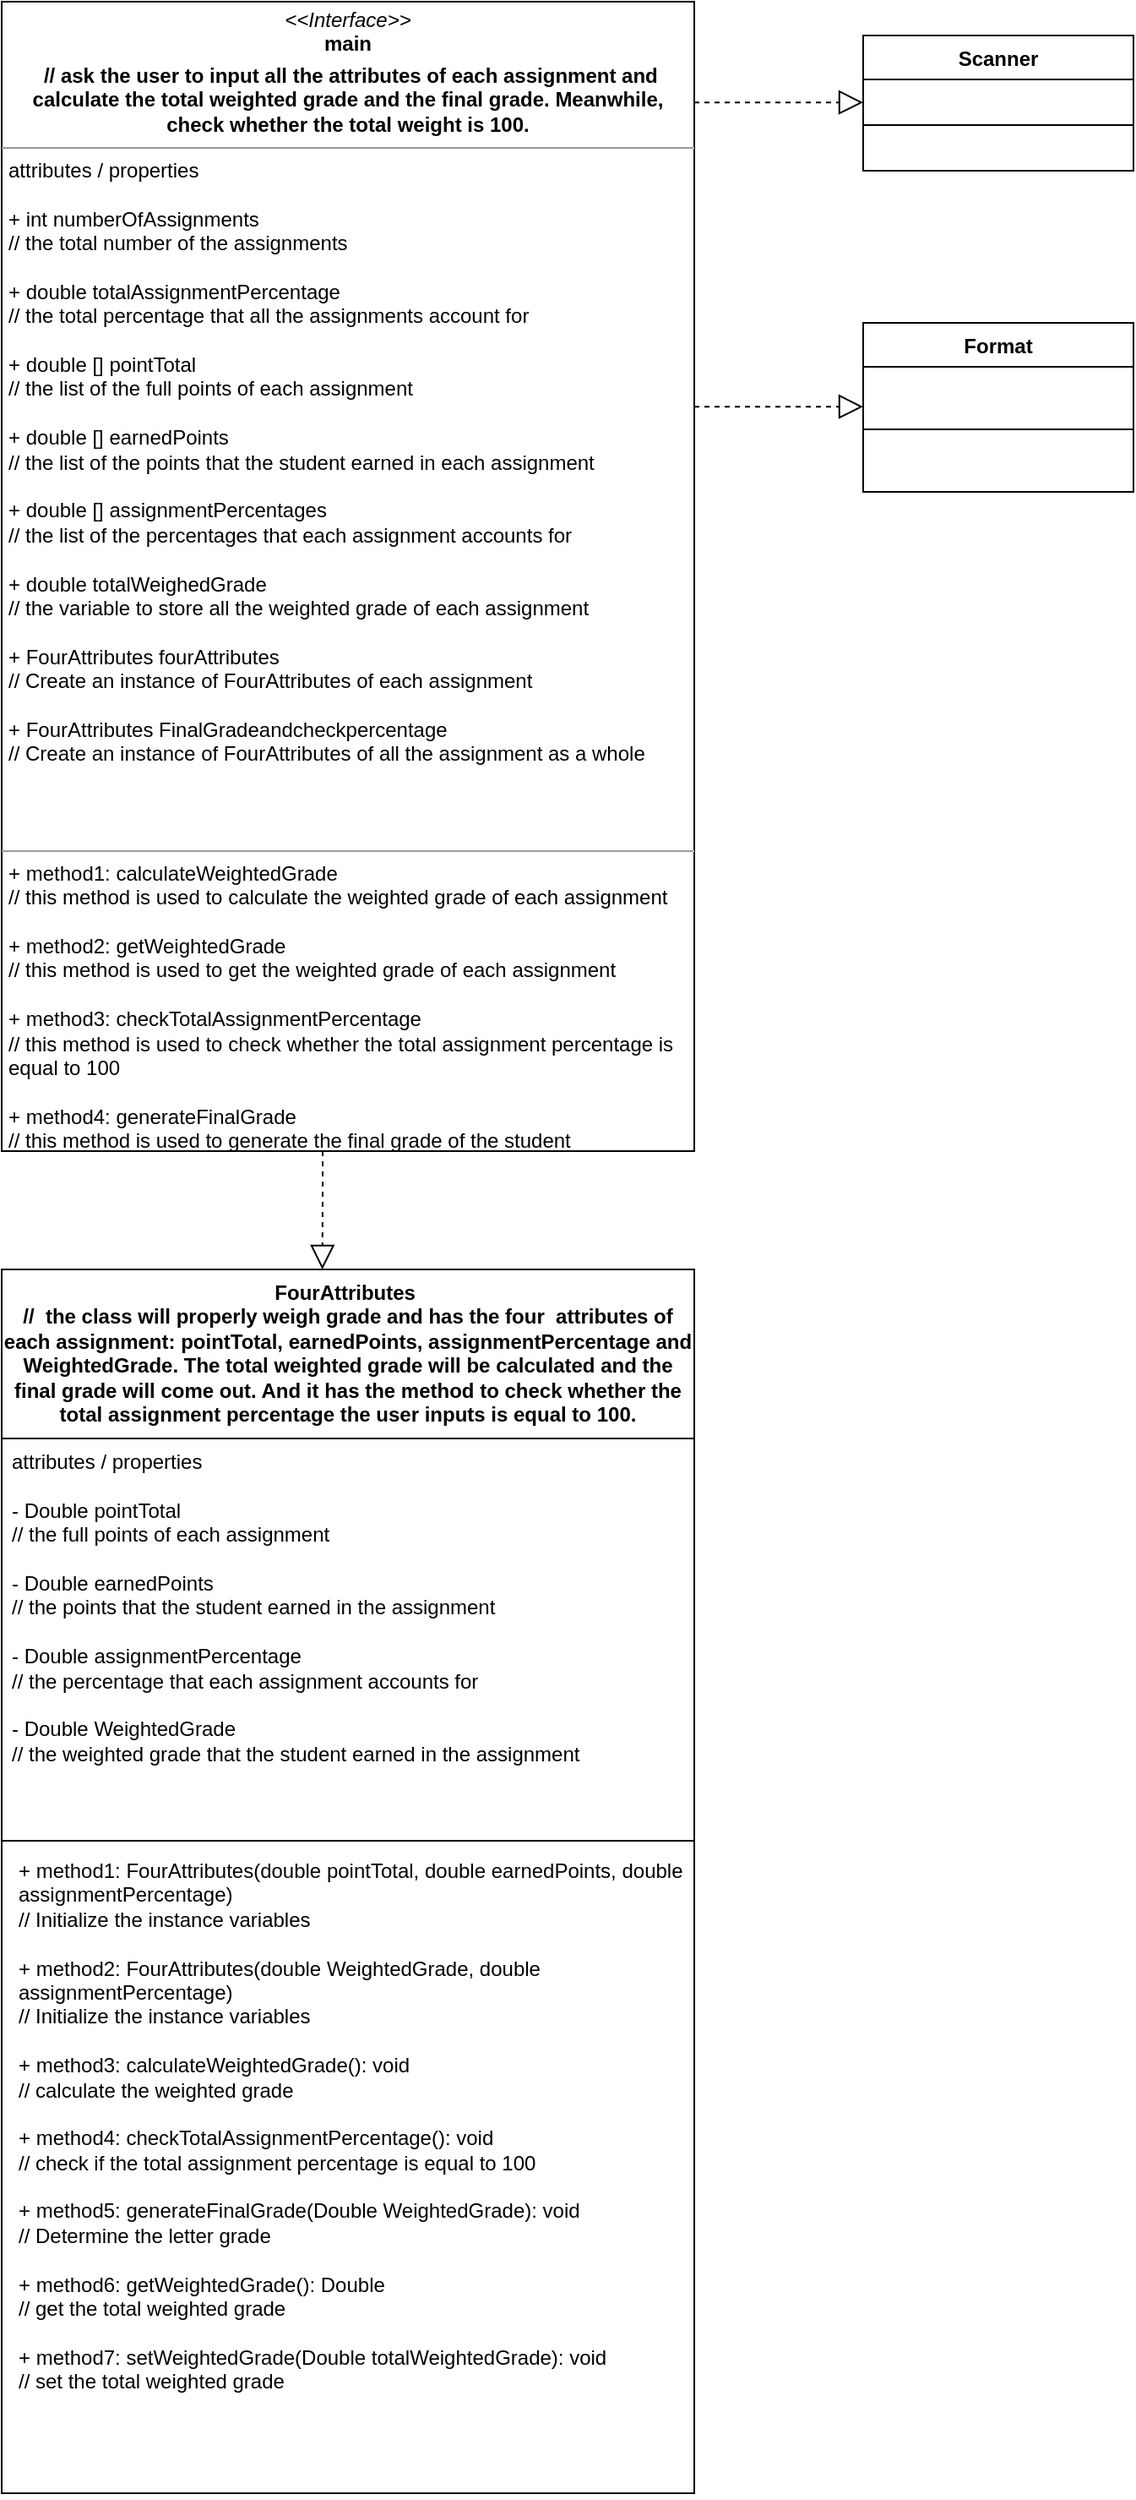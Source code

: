 <mxfile version="23.1.5" type="github">
  <diagram name="第 1 页" id="Too3lcg1m8DX6pFnh_Cw">
    <mxGraphModel dx="1194" dy="562" grid="1" gridSize="10" guides="1" tooltips="1" connect="1" arrows="1" fold="1" page="1" pageScale="1" pageWidth="827" pageHeight="1169" math="0" shadow="0">
      <root>
        <mxCell id="0" />
        <mxCell id="1" parent="0" />
        <mxCell id="oFetxZ3z4W1hCCLSyc-6-20" value="&lt;b style=&quot;border-color: var(--border-color);&quot;&gt;FourAttributes&amp;nbsp;&lt;br&gt;// &amp;nbsp;the class will properly weigh grade and has the four &amp;nbsp;attributes of each assignment: pointTotal, earnedPoints, assignmentPercentage and WeightedGrade.&amp;nbsp;&lt;/b&gt;The total weighted grade will be calculated and the final grade will come out. And it has the method to check whether the total assignment percentage the user inputs is equal to 100." style="swimlane;fontStyle=1;align=center;verticalAlign=top;childLayout=stackLayout;horizontal=1;startSize=100;horizontalStack=0;resizeParent=1;resizeParentMax=0;resizeLast=0;collapsible=1;marginBottom=0;whiteSpace=wrap;html=1;" vertex="1" parent="1">
          <mxGeometry x="90" y="780" width="410" height="724" as="geometry" />
        </mxCell>
        <mxCell id="oFetxZ3z4W1hCCLSyc-6-21" value="&lt;div style=&quot;border-color: var(--border-color);&quot;&gt;attributes / properties&lt;/div&gt;&lt;div style=&quot;border-color: var(--border-color);&quot;&gt;&lt;br style=&quot;border-color: var(--border-color);&quot;&gt;&lt;/div&gt;&lt;div style=&quot;border-color: var(--border-color);&quot;&gt;- Double pointTotal&lt;/div&gt;&lt;div style=&quot;border-color: var(--border-color);&quot;&gt;// the full points of each assignment&lt;/div&gt;&lt;div style=&quot;border-color: var(--border-color);&quot;&gt;&lt;br&gt;&lt;/div&gt;&lt;div style=&quot;border-color: var(--border-color);&quot;&gt;- Double earnedPoints&lt;/div&gt;&lt;div style=&quot;border-color: var(--border-color);&quot;&gt;// the points that the student earned in the assignment&lt;/div&gt;&lt;div style=&quot;border-color: var(--border-color);&quot;&gt;&lt;br&gt;&lt;/div&gt;&lt;div style=&quot;border-color: var(--border-color);&quot;&gt;- Double assignmentPercentage&lt;/div&gt;&lt;div style=&quot;border-color: var(--border-color);&quot;&gt;// the percentage that each assignment accounts for&lt;/div&gt;&lt;div style=&quot;border-color: var(--border-color);&quot;&gt;&lt;br&gt;&lt;/div&gt;&lt;div style=&quot;border-color: var(--border-color);&quot;&gt;- Double WeightedGrade&lt;/div&gt;&lt;div style=&quot;border-color: var(--border-color);&quot;&gt;// the weighted grade that the student earned in the assignment&amp;nbsp;&lt;/div&gt;" style="text;strokeColor=none;fillColor=none;align=left;verticalAlign=top;spacingLeft=4;spacingRight=4;overflow=hidden;rotatable=0;points=[[0,0.5],[1,0.5]];portConstraint=eastwest;whiteSpace=wrap;html=1;" vertex="1" parent="oFetxZ3z4W1hCCLSyc-6-20">
          <mxGeometry y="100" width="410" height="234" as="geometry" />
        </mxCell>
        <mxCell id="oFetxZ3z4W1hCCLSyc-6-22" value="" style="line;strokeWidth=1;fillColor=none;align=left;verticalAlign=middle;spacingTop=-1;spacingLeft=3;spacingRight=3;rotatable=0;labelPosition=right;points=[];portConstraint=eastwest;strokeColor=inherit;" vertex="1" parent="oFetxZ3z4W1hCCLSyc-6-20">
          <mxGeometry y="334" width="410" height="8" as="geometry" />
        </mxCell>
        <mxCell id="oFetxZ3z4W1hCCLSyc-6-23" value="&lt;p style=&quot;border-color: var(--border-color); margin: 0px 0px 0px 4px;&quot;&gt;+ method1: FourAttributes(double pointTotal, double earnedPoints, double assignmentPercentage)&lt;/p&gt;&lt;p style=&quot;border-color: var(--border-color); margin: 0px 0px 0px 4px;&quot;&gt;//&amp;nbsp;Initialize the instance variables&lt;/p&gt;&lt;p style=&quot;border-color: var(--border-color); margin: 0px 0px 0px 4px;&quot;&gt;&lt;br&gt;&lt;/p&gt;&lt;p style=&quot;border-color: var(--border-color); margin: 0px 0px 0px 4px;&quot;&gt;+ method2: FourAttributes(double WeightedGrade, double assignmentPercentage)&lt;/p&gt;&lt;p style=&quot;border-color: var(--border-color); margin: 0px 0px 0px 4px;&quot;&gt;// Initialize the instance variables&lt;/p&gt;&lt;p style=&quot;border-color: var(--border-color); margin: 0px 0px 0px 4px;&quot;&gt;&lt;br&gt;&lt;/p&gt;&lt;p style=&quot;border-color: var(--border-color); margin: 0px 0px 0px 4px;&quot;&gt;+ method3:&amp;nbsp;calculateWeightedGrade(): void&lt;/p&gt;&lt;p style=&quot;border-color: var(--border-color); margin: 0px 0px 0px 4px;&quot;&gt;// calculate the weighted grade&lt;/p&gt;&lt;p style=&quot;border-color: var(--border-color); margin: 0px 0px 0px 4px;&quot;&gt;&lt;br&gt;&lt;/p&gt;&lt;p style=&quot;border-color: var(--border-color); margin: 0px 0px 0px 4px;&quot;&gt;+ method4:&amp;nbsp;checkTotalAssignmentPercentage(): void&lt;br&gt;&lt;/p&gt;&lt;p style=&quot;border-color: var(--border-color); margin: 0px 0px 0px 4px;&quot;&gt;// check if the total assignment percentage is equal to 100&lt;/p&gt;&lt;p style=&quot;border-color: var(--border-color); margin: 0px 0px 0px 4px;&quot;&gt;&lt;br&gt;&lt;/p&gt;&lt;p style=&quot;border-color: var(--border-color); margin: 0px 0px 0px 4px;&quot;&gt;+ method5:&amp;nbsp;generateFinalGrade(Double WeightedGrade): void&lt;/p&gt;&lt;p style=&quot;border-color: var(--border-color); margin: 0px 0px 0px 4px;&quot;&gt;//&amp;nbsp;Determine the letter grade&lt;/p&gt;&lt;p style=&quot;border-color: var(--border-color); margin: 0px 0px 0px 4px;&quot;&gt;&lt;br&gt;&lt;/p&gt;&lt;p style=&quot;border-color: var(--border-color); margin: 0px 0px 0px 4px;&quot;&gt;+ method6:&amp;nbsp;getWeightedGrade(): Double&lt;/p&gt;&lt;p style=&quot;border-color: var(--border-color); margin: 0px 0px 0px 4px;&quot;&gt;// get the total weighted grade&lt;/p&gt;&lt;p style=&quot;border-color: var(--border-color); margin: 0px 0px 0px 4px;&quot;&gt;&lt;br&gt;&lt;/p&gt;&lt;p style=&quot;border-color: var(--border-color); margin: 0px 0px 0px 4px;&quot;&gt;+ method7:&amp;nbsp;setWeightedGrade(Double totalWeightedGrade): void&lt;/p&gt;&lt;p style=&quot;border-color: var(--border-color); margin: 0px 0px 0px 4px;&quot;&gt;// set the total weighted grade&lt;/p&gt;" style="text;strokeColor=none;fillColor=none;align=left;verticalAlign=top;spacingLeft=4;spacingRight=4;overflow=hidden;rotatable=0;points=[[0,0.5],[1,0.5]];portConstraint=eastwest;whiteSpace=wrap;html=1;" vertex="1" parent="oFetxZ3z4W1hCCLSyc-6-20">
          <mxGeometry y="342" width="410" height="382" as="geometry" />
        </mxCell>
        <mxCell id="oFetxZ3z4W1hCCLSyc-6-24" value="&lt;p style=&quot;margin:0px;margin-top:4px;text-align:center;&quot;&gt;&lt;i&gt;&amp;lt;&amp;lt;Interface&amp;gt;&amp;gt;&lt;/i&gt;&lt;br&gt;&lt;b&gt;main&lt;/b&gt;&lt;/p&gt;&lt;p style=&quot;margin:0px;margin-top:4px;text-align:center;&quot;&gt;&lt;b&gt;&amp;nbsp;// ask the user to input all the attributes of each assignment and calculate the total weighted grade and the final grade. Meanwhile, check whether the total weight is 100.&lt;/b&gt;&lt;/p&gt;&lt;hr size=&quot;1&quot;&gt;&lt;p style=&quot;margin:0px;margin-left:4px;&quot;&gt;attributes / properties&lt;br&gt;&lt;/p&gt;&lt;p style=&quot;margin:0px;margin-left:4px;&quot;&gt;&lt;br&gt;&lt;/p&gt;&lt;p style=&quot;margin:0px;margin-left:4px;&quot;&gt;+ int numberOfAssignments&lt;/p&gt;&lt;p style=&quot;margin:0px;margin-left:4px;&quot;&gt;// the total number of the assignments&lt;/p&gt;&lt;p style=&quot;margin:0px;margin-left:4px;&quot;&gt;&lt;br&gt;&lt;/p&gt;&lt;p style=&quot;margin:0px;margin-left:4px;&quot;&gt;+ double totalAssignmentPercentage&lt;/p&gt;&lt;p style=&quot;margin:0px;margin-left:4px;&quot;&gt;// the total percentage that all the assignments account for&lt;/p&gt;&lt;p style=&quot;margin:0px;margin-left:4px;&quot;&gt;&amp;nbsp;&lt;/p&gt;&lt;p style=&quot;margin:0px;margin-left:4px;&quot;&gt;+&amp;nbsp;double [] pointTotal&lt;/p&gt;&lt;p style=&quot;margin:0px;margin-left:4px;&quot;&gt;// the list of the full points of each assignment&lt;/p&gt;&lt;p style=&quot;margin:0px;margin-left:4px;&quot;&gt;&lt;br&gt;&lt;/p&gt;&lt;p style=&quot;border-color: var(--border-color); margin: 0px 0px 0px 4px;&quot;&gt;+ double []&amp;nbsp;earnedPoints&amp;nbsp;&lt;/p&gt;&lt;p style=&quot;border-color: var(--border-color); margin: 0px 0px 0px 4px;&quot;&gt;// the list of the points that the student earned in each assignment&lt;/p&gt;&lt;p style=&quot;border-color: var(--border-color); margin: 0px 0px 0px 4px;&quot;&gt;&lt;br style=&quot;border-color: var(--border-color);&quot;&gt;&lt;/p&gt;&lt;p style=&quot;border-color: var(--border-color); margin: 0px 0px 0px 4px;&quot;&gt;+ double [] assignmentPercentages&lt;/p&gt;&lt;p style=&quot;border-color: var(--border-color); margin: 0px 0px 0px 4px;&quot;&gt;// the list of the percentages that each assignment accounts for&lt;/p&gt;&lt;p style=&quot;border-color: var(--border-color); margin: 0px 0px 0px 4px;&quot;&gt;&lt;br style=&quot;border-color: var(--border-color);&quot;&gt;&lt;/p&gt;&lt;p style=&quot;border-color: var(--border-color); margin: 0px 0px 0px 4px;&quot;&gt;+ double totalWeighedGrade&lt;/p&gt;&lt;p style=&quot;border-color: var(--border-color); margin: 0px 0px 0px 4px;&quot;&gt;// the variable to store all the weighted grade of each assignment&lt;/p&gt;&lt;p style=&quot;border-color: var(--border-color); margin: 0px 0px 0px 4px;&quot;&gt;&lt;br style=&quot;border-color: var(--border-color);&quot;&gt;&lt;/p&gt;&lt;p style=&quot;border-color: var(--border-color); margin: 0px 0px 0px 4px;&quot;&gt;+&amp;nbsp;FourAttributes fourAttributes&amp;nbsp;&lt;/p&gt;&lt;p style=&quot;border-color: var(--border-color); margin: 0px 0px 0px 4px;&quot;&gt;//&amp;nbsp;Create an instance of FourAttributes of each assignment&lt;/p&gt;&lt;p style=&quot;border-color: var(--border-color); margin: 0px 0px 0px 4px;&quot;&gt;&lt;br style=&quot;border-color: var(--border-color);&quot;&gt;&lt;/p&gt;&lt;p style=&quot;border-color: var(--border-color); margin: 0px 0px 0px 4px;&quot;&gt;+ FourAttributes FinalGradeandcheckpercentage&lt;/p&gt;&lt;p style=&quot;border-color: var(--border-color); margin: 0px 0px 0px 4px;&quot;&gt;//&amp;nbsp;Create an instance of FourAttributes of all the assignment as a whole&lt;/p&gt;&lt;p style=&quot;margin:0px;margin-left:4px;&quot;&gt;&lt;br&gt;&lt;/p&gt;&lt;p style=&quot;margin:0px;margin-left:4px;&quot;&gt;&lt;br&gt;&lt;/p&gt;&lt;p style=&quot;margin:0px;margin-left:4px;&quot;&gt;&lt;br&gt;&lt;/p&gt;&lt;hr size=&quot;1&quot;&gt;&lt;p style=&quot;margin:0px;margin-left:4px;&quot;&gt;+ method1:&amp;nbsp;calculateWeightedGrade&lt;/p&gt;&lt;p style=&quot;margin:0px;margin-left:4px;&quot;&gt;// this method is used to calculate the weighted grade of each assignment&amp;nbsp;&lt;/p&gt;&lt;p style=&quot;margin:0px;margin-left:4px;&quot;&gt;&lt;br&gt;&lt;/p&gt;&lt;p style=&quot;margin:0px;margin-left:4px;&quot;&gt;+ method2:&amp;nbsp;getWeightedGrade&lt;/p&gt;&lt;p style=&quot;margin:0px;margin-left:4px;&quot;&gt;// this method is used to get the weighted grade of each assignment&lt;/p&gt;&lt;p style=&quot;margin:0px;margin-left:4px;&quot;&gt;&lt;br&gt;&lt;/p&gt;&lt;p style=&quot;margin:0px;margin-left:4px;&quot;&gt;+ method3:&amp;nbsp;checkTotalAssignmentPercentage&lt;/p&gt;&lt;p style=&quot;margin:0px;margin-left:4px;&quot;&gt;// this method is used to check whether the total assignment percentage is&amp;nbsp;&lt;/p&gt;&lt;p style=&quot;margin:0px;margin-left:4px;&quot;&gt;equal to 100&lt;/p&gt;&lt;p style=&quot;margin:0px;margin-left:4px;&quot;&gt;&lt;br&gt;&lt;/p&gt;&lt;p style=&quot;margin:0px;margin-left:4px;&quot;&gt;+ method4:&amp;nbsp;generateFinalGrade&lt;/p&gt;&lt;p style=&quot;margin:0px;margin-left:4px;&quot;&gt;// this method is used to generate the final grade of the student&amp;nbsp;&lt;/p&gt;" style="verticalAlign=top;align=left;overflow=fill;html=1;whiteSpace=wrap;" vertex="1" parent="1">
          <mxGeometry x="90" y="30" width="410" height="680" as="geometry" />
        </mxCell>
        <mxCell id="oFetxZ3z4W1hCCLSyc-6-33" value="Scanner" style="swimlane;fontStyle=1;align=center;verticalAlign=top;childLayout=stackLayout;horizontal=1;startSize=26;horizontalStack=0;resizeParent=1;resizeParentMax=0;resizeLast=0;collapsible=1;marginBottom=0;whiteSpace=wrap;html=1;" vertex="1" parent="1">
          <mxGeometry x="600" y="50" width="160" height="80" as="geometry" />
        </mxCell>
        <mxCell id="oFetxZ3z4W1hCCLSyc-6-35" value="" style="line;strokeWidth=1;fillColor=none;align=left;verticalAlign=middle;spacingTop=-1;spacingLeft=3;spacingRight=3;rotatable=0;labelPosition=right;points=[];portConstraint=eastwest;strokeColor=inherit;" vertex="1" parent="oFetxZ3z4W1hCCLSyc-6-33">
          <mxGeometry y="26" width="160" height="54" as="geometry" />
        </mxCell>
        <mxCell id="oFetxZ3z4W1hCCLSyc-6-37" value="Format" style="swimlane;fontStyle=1;align=center;verticalAlign=top;childLayout=stackLayout;horizontal=1;startSize=26;horizontalStack=0;resizeParent=1;resizeParentMax=0;resizeLast=0;collapsible=1;marginBottom=0;whiteSpace=wrap;html=1;" vertex="1" parent="1">
          <mxGeometry x="600" y="220" width="160" height="100" as="geometry" />
        </mxCell>
        <mxCell id="oFetxZ3z4W1hCCLSyc-6-39" value="" style="line;strokeWidth=1;fillColor=none;align=left;verticalAlign=middle;spacingTop=-1;spacingLeft=3;spacingRight=3;rotatable=0;labelPosition=right;points=[];portConstraint=eastwest;strokeColor=inherit;" vertex="1" parent="oFetxZ3z4W1hCCLSyc-6-37">
          <mxGeometry y="26" width="160" height="74" as="geometry" />
        </mxCell>
        <mxCell id="oFetxZ3z4W1hCCLSyc-6-42" value="" style="endArrow=block;dashed=1;endFill=0;endSize=12;html=1;rounded=0;" edge="1" parent="1">
          <mxGeometry width="160" relative="1" as="geometry">
            <mxPoint x="500" y="89.6" as="sourcePoint" />
            <mxPoint x="600" y="89.6" as="targetPoint" />
          </mxGeometry>
        </mxCell>
        <mxCell id="oFetxZ3z4W1hCCLSyc-6-43" value="" style="endArrow=block;dashed=1;endFill=0;endSize=12;html=1;rounded=0;" edge="1" parent="1">
          <mxGeometry width="160" relative="1" as="geometry">
            <mxPoint x="500" y="269.6" as="sourcePoint" />
            <mxPoint x="600" y="269.6" as="targetPoint" />
          </mxGeometry>
        </mxCell>
        <mxCell id="oFetxZ3z4W1hCCLSyc-6-44" value="" style="endArrow=block;dashed=1;endFill=0;endSize=12;html=1;rounded=0;entryX=0.463;entryY=0;entryDx=0;entryDy=0;entryPerimeter=0;" edge="1" parent="1" target="oFetxZ3z4W1hCCLSyc-6-20">
          <mxGeometry width="160" relative="1" as="geometry">
            <mxPoint x="280" y="710" as="sourcePoint" />
            <mxPoint x="280" y="767.828" as="targetPoint" />
            <Array as="points">
              <mxPoint x="280.01" y="730" />
            </Array>
          </mxGeometry>
        </mxCell>
      </root>
    </mxGraphModel>
  </diagram>
</mxfile>
